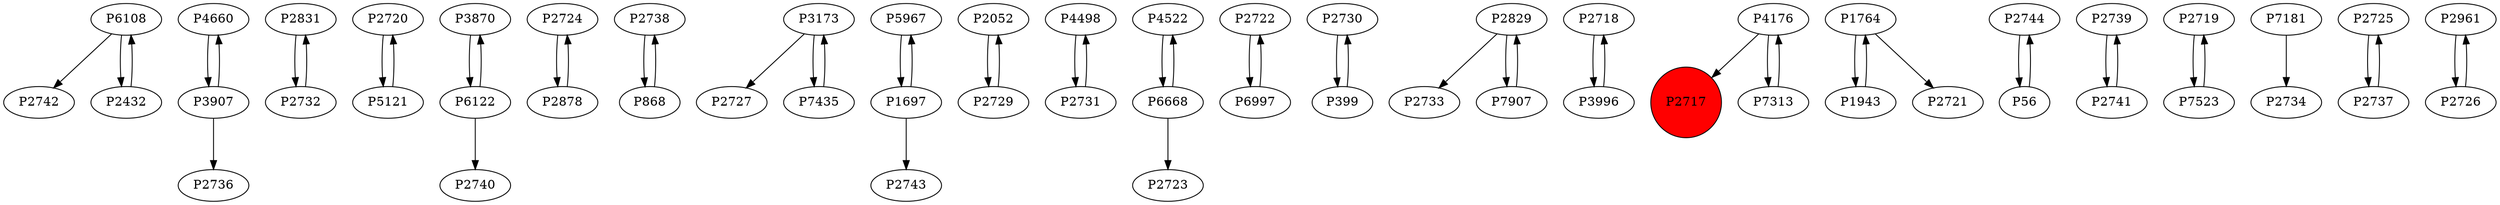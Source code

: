 digraph {
	P6108 -> P2742
	P4660 -> P3907
	P2831 -> P2732
	P2720 -> P5121
	P3870 -> P6122
	P2724 -> P2878
	P2738 -> P868
	P3907 -> P4660
	P3173 -> P2727
	P3907 -> P2736
	P5967 -> P1697
	P2052 -> P2729
	P4498 -> P2731
	P1697 -> P2743
	P2731 -> P4498
	P4522 -> P6668
	P6668 -> P2723
	P2722 -> P6997
	P2730 -> P399
	P6997 -> P2722
	P7435 -> P3173
	P6122 -> P2740
	P2829 -> P2733
	P1697 -> P5967
	P2718 -> P3996
	P3996 -> P2718
	P4176 -> P2717
	P1764 -> P1943
	P868 -> P2738
	P2729 -> P2052
	P7313 -> P4176
	P2829 -> P7907
	P7907 -> P2829
	P2744 -> P56
	P2739 -> P2741
	P2719 -> P7523
	P2432 -> P6108
	P7181 -> P2734
	P2878 -> P2724
	P4176 -> P7313
	P2725 -> P2737
	P6108 -> P2432
	P1764 -> P2721
	P2961 -> P2726
	P6122 -> P3870
	P1943 -> P1764
	P5121 -> P2720
	P3173 -> P7435
	P6668 -> P4522
	P7523 -> P2719
	P56 -> P2744
	P2741 -> P2739
	P2726 -> P2961
	P2737 -> P2725
	P399 -> P2730
	P2732 -> P2831
	P2717 [shape=circle]
	P2717 [style=filled]
	P2717 [fillcolor=red]
}